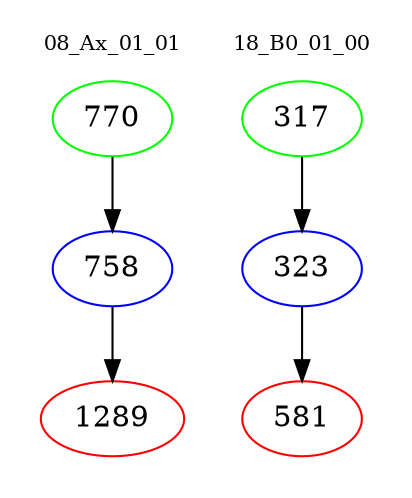 digraph{
subgraph cluster_0 {
color = white
label = "08_Ax_01_01";
fontsize=10;
T0_770 [label="770", color="green"]
T0_770 -> T0_758 [color="black"]
T0_758 [label="758", color="blue"]
T0_758 -> T0_1289 [color="black"]
T0_1289 [label="1289", color="red"]
}
subgraph cluster_1 {
color = white
label = "18_B0_01_00";
fontsize=10;
T1_317 [label="317", color="green"]
T1_317 -> T1_323 [color="black"]
T1_323 [label="323", color="blue"]
T1_323 -> T1_581 [color="black"]
T1_581 [label="581", color="red"]
}
}
